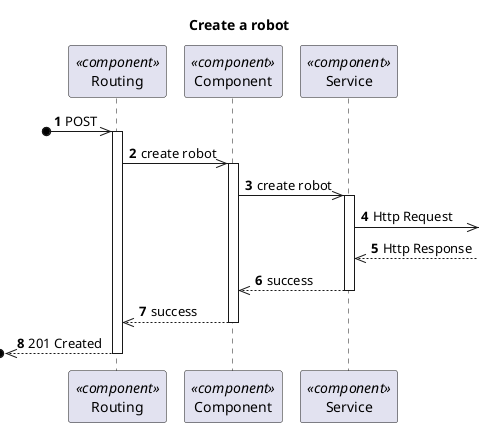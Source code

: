 @startuml Process View - Level 3

autonumber
skinparam packageStyle rect

title Create a robot

participant "Routing" as routing <<component>>
participant "Component" as comp <<component>>
participant "Service" as service <<component>>

?o->> routing : POST
activate routing
routing ->> comp : create robot

activate comp
comp ->> service : create robot

activate service
service ->> : Http Request
service <<-- : Http Response

service -->> comp : success
deactivate service

comp -->> routing : success
deactivate comp

?o<<-- routing : 201 Created
deactivate routing

@enduml